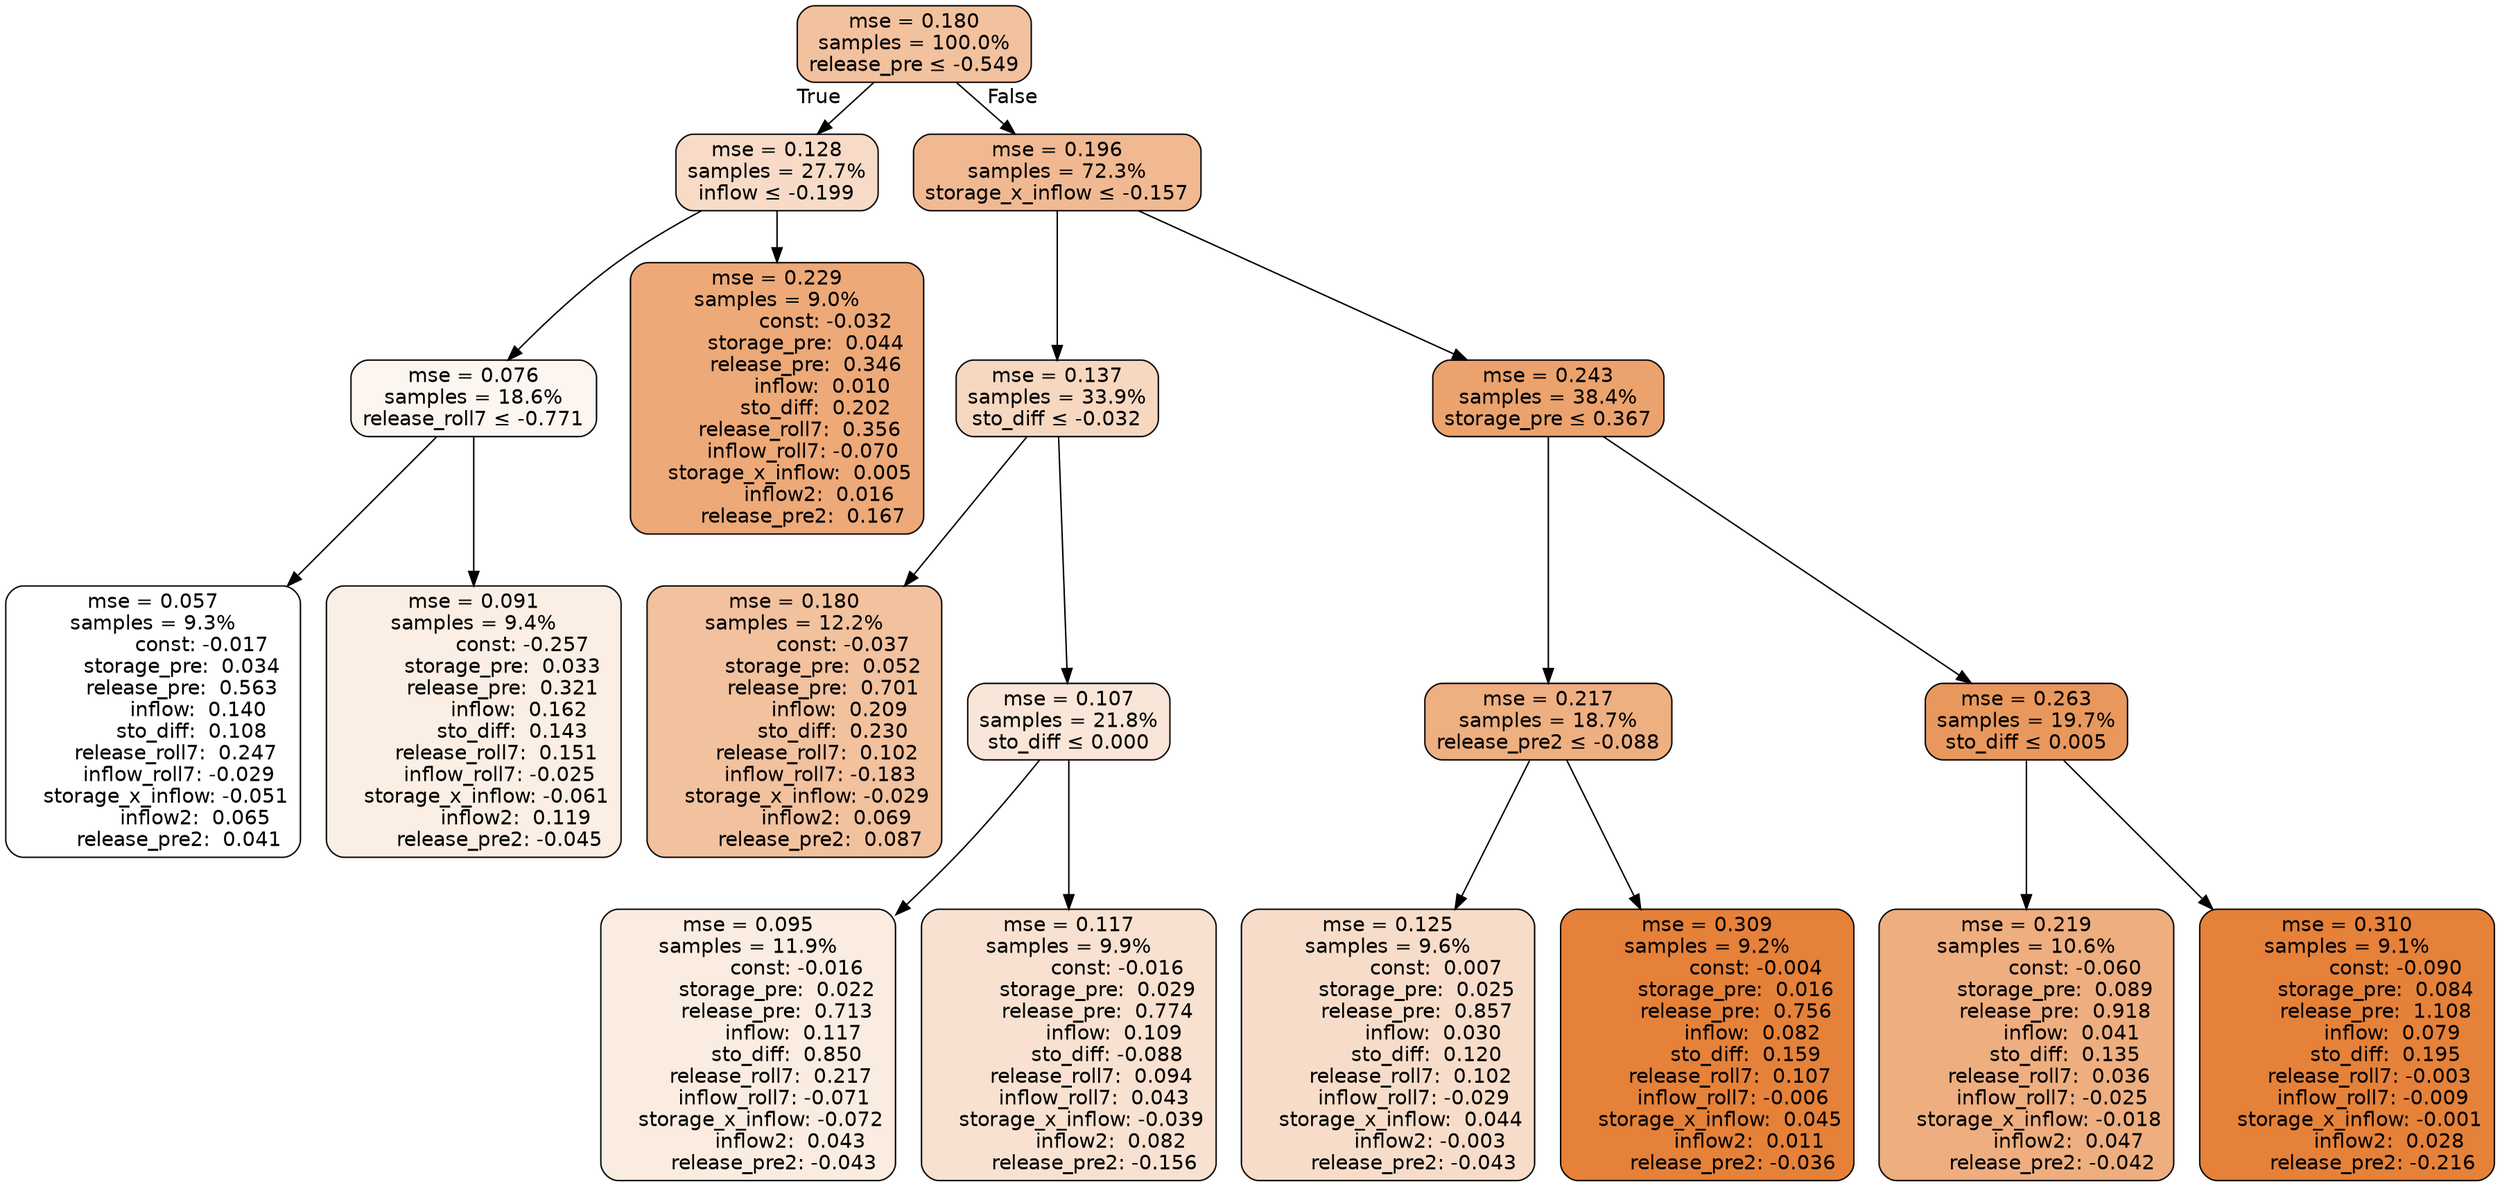digraph tree {
bgcolor="transparent"
node [shape=rectangle, style="filled, rounded", color="black", fontname=helvetica] ;
edge [fontname=helvetica] ;
	"0" [label="mse = 0.180
samples = 100.0%
release_pre &le; -0.549", fillcolor="#f2c19e"]
	"1" [label="mse = 0.128
samples = 27.7%
inflow &le; -0.199", fillcolor="#f7dbc7"]
	"2" [label="mse = 0.076
samples = 18.6%
release_roll7 &le; -0.771", fillcolor="#fdf5f0"]
	"3" [label="mse = 0.057
samples = 9.3%
               const: -0.017
         storage_pre:  0.034
         release_pre:  0.563
              inflow:  0.140
            sto_diff:  0.108
       release_roll7:  0.247
        inflow_roll7: -0.029
    storage_x_inflow: -0.051
             inflow2:  0.065
        release_pre2:  0.041", fillcolor="#ffffff"]
	"4" [label="mse = 0.091
samples = 9.4%
               const: -0.257
         storage_pre:  0.033
         release_pre:  0.321
              inflow:  0.162
            sto_diff:  0.143
       release_roll7:  0.151
        inflow_roll7: -0.025
    storage_x_inflow: -0.061
             inflow2:  0.119
        release_pre2: -0.045", fillcolor="#fbeee4"]
	"5" [label="mse = 0.229
samples = 9.0%
               const: -0.032
         storage_pre:  0.044
         release_pre:  0.346
              inflow:  0.010
            sto_diff:  0.202
       release_roll7:  0.356
        inflow_roll7: -0.070
    storage_x_inflow:  0.005
             inflow2:  0.016
        release_pre2:  0.167", fillcolor="#eda978"]
	"6" [label="mse = 0.196
samples = 72.3%
storage_x_inflow &le; -0.157", fillcolor="#f0b992"]
	"7" [label="mse = 0.137
samples = 33.9%
sto_diff &le; -0.032", fillcolor="#f6d7c0"]
	"8" [label="mse = 0.180
samples = 12.2%
               const: -0.037
         storage_pre:  0.052
         release_pre:  0.701
              inflow:  0.209
            sto_diff:  0.230
       release_roll7:  0.102
        inflow_roll7: -0.183
    storage_x_inflow: -0.029
             inflow2:  0.069
        release_pre2:  0.087", fillcolor="#f2c19e"]
	"9" [label="mse = 0.107
samples = 21.8%
sto_diff &le; 0.000", fillcolor="#f9e6d8"]
	"10" [label="mse = 0.095
samples = 11.9%
               const: -0.016
         storage_pre:  0.022
         release_pre:  0.713
              inflow:  0.117
            sto_diff:  0.850
       release_roll7:  0.217
        inflow_roll7: -0.071
    storage_x_inflow: -0.072
             inflow2:  0.043
        release_pre2: -0.043", fillcolor="#fbece1"]
	"11" [label="mse = 0.117
samples = 9.9%
               const: -0.016
         storage_pre:  0.029
         release_pre:  0.774
              inflow:  0.109
            sto_diff: -0.088
       release_roll7:  0.094
        inflow_roll7:  0.043
    storage_x_inflow: -0.039
             inflow2:  0.082
        release_pre2: -0.156", fillcolor="#f8e1d0"]
	"12" [label="mse = 0.243
samples = 38.4%
storage_pre &le; 0.367", fillcolor="#eba26d"]
	"13" [label="mse = 0.217
samples = 18.7%
release_pre2 &le; -0.088", fillcolor="#eeaf81"]
	"14" [label="mse = 0.125
samples = 9.6%
               const:  0.007
         storage_pre:  0.025
         release_pre:  0.857
              inflow:  0.030
            sto_diff:  0.120
       release_roll7:  0.102
        inflow_roll7: -0.029
    storage_x_inflow:  0.044
             inflow2: -0.003
        release_pre2: -0.043", fillcolor="#f7ddc9"]
	"15" [label="mse = 0.309
samples = 9.2%
               const: -0.004
         storage_pre:  0.016
         release_pre:  0.756
              inflow:  0.082
            sto_diff:  0.159
       release_roll7:  0.107
        inflow_roll7: -0.006
    storage_x_inflow:  0.045
             inflow2:  0.011
        release_pre2: -0.036", fillcolor="#e58139"]
	"16" [label="mse = 0.263
samples = 19.7%
sto_diff &le; 0.005", fillcolor="#e9985d"]
	"17" [label="mse = 0.219
samples = 10.6%
               const: -0.060
         storage_pre:  0.089
         release_pre:  0.918
              inflow:  0.041
            sto_diff:  0.135
       release_roll7:  0.036
        inflow_roll7: -0.025
    storage_x_inflow: -0.018
             inflow2:  0.047
        release_pre2: -0.042", fillcolor="#eeae7f"]
	"18" [label="mse = 0.310
samples = 9.1%
               const: -0.090
         storage_pre:  0.084
         release_pre:  1.108
              inflow:  0.079
            sto_diff:  0.195
       release_roll7: -0.003
        inflow_roll7: -0.009
    storage_x_inflow: -0.001
             inflow2:  0.028
        release_pre2: -0.216", fillcolor="#e58139"]

	"0" -> "1" [labeldistance=2.5, labelangle=45, headlabel="True"]
	"1" -> "2"
	"2" -> "3"
	"2" -> "4"
	"1" -> "5"
	"0" -> "6" [labeldistance=2.5, labelangle=-45, headlabel="False"]
	"6" -> "7"
	"7" -> "8"
	"7" -> "9"
	"9" -> "10"
	"9" -> "11"
	"6" -> "12"
	"12" -> "13"
	"13" -> "14"
	"13" -> "15"
	"12" -> "16"
	"16" -> "17"
	"16" -> "18"
}

